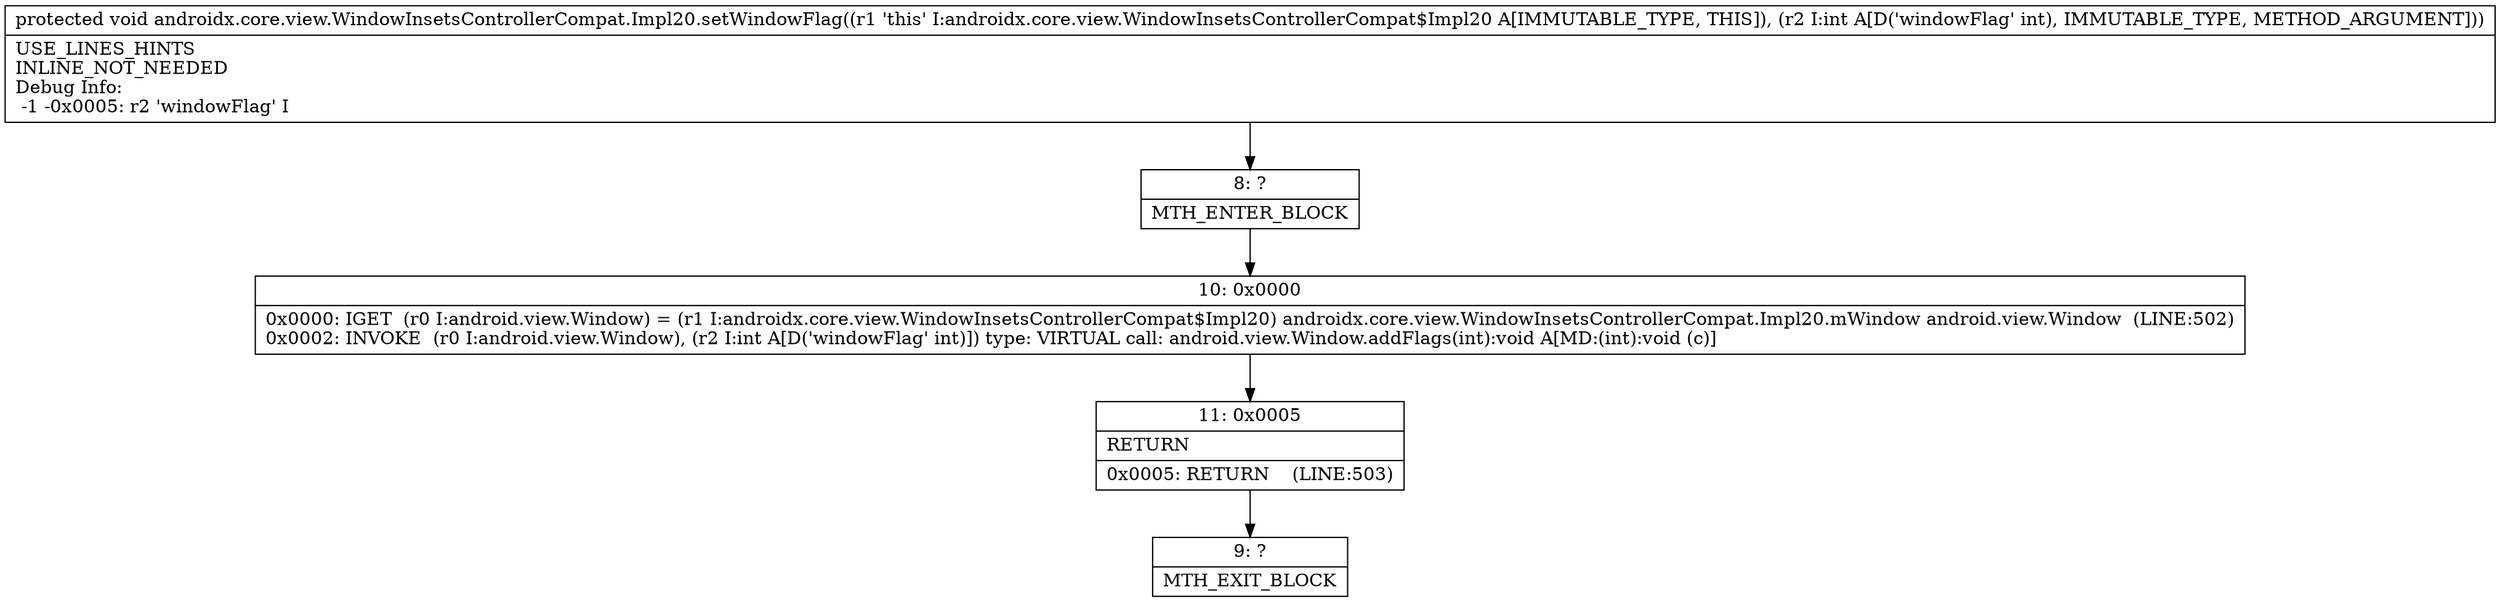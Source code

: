 digraph "CFG forandroidx.core.view.WindowInsetsControllerCompat.Impl20.setWindowFlag(I)V" {
Node_8 [shape=record,label="{8\:\ ?|MTH_ENTER_BLOCK\l}"];
Node_10 [shape=record,label="{10\:\ 0x0000|0x0000: IGET  (r0 I:android.view.Window) = (r1 I:androidx.core.view.WindowInsetsControllerCompat$Impl20) androidx.core.view.WindowInsetsControllerCompat.Impl20.mWindow android.view.Window  (LINE:502)\l0x0002: INVOKE  (r0 I:android.view.Window), (r2 I:int A[D('windowFlag' int)]) type: VIRTUAL call: android.view.Window.addFlags(int):void A[MD:(int):void (c)]\l}"];
Node_11 [shape=record,label="{11\:\ 0x0005|RETURN\l|0x0005: RETURN    (LINE:503)\l}"];
Node_9 [shape=record,label="{9\:\ ?|MTH_EXIT_BLOCK\l}"];
MethodNode[shape=record,label="{protected void androidx.core.view.WindowInsetsControllerCompat.Impl20.setWindowFlag((r1 'this' I:androidx.core.view.WindowInsetsControllerCompat$Impl20 A[IMMUTABLE_TYPE, THIS]), (r2 I:int A[D('windowFlag' int), IMMUTABLE_TYPE, METHOD_ARGUMENT]))  | USE_LINES_HINTS\lINLINE_NOT_NEEDED\lDebug Info:\l  \-1 \-0x0005: r2 'windowFlag' I\l}"];
MethodNode -> Node_8;Node_8 -> Node_10;
Node_10 -> Node_11;
Node_11 -> Node_9;
}

